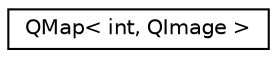 digraph "类继承关系图"
{
  edge [fontname="Helvetica",fontsize="10",labelfontname="Helvetica",labelfontsize="10"];
  node [fontname="Helvetica",fontsize="10",shape=record];
  rankdir="LR";
  Node0 [label="QMap\< int, QImage \>",height=0.2,width=0.4,color="black", fillcolor="white", style="filled",URL="$class_q_map.html"];
}
